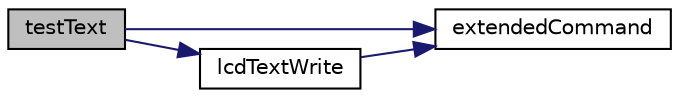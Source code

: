 digraph "testText"
{
  edge [fontname="Helvetica",fontsize="10",labelfontname="Helvetica",labelfontsize="10"];
  node [fontname="Helvetica",fontsize="10",shape=record];
  rankdir="LR";
  Node1 [label="testText",height=0.2,width=0.4,color="black", fillcolor="grey75", style="filled", fontcolor="black"];
  Node1 -> Node2 [color="midnightblue",fontsize="10",style="solid",fontname="Helvetica"];
  Node2 [label="extendedCommand",height=0.2,width=0.4,color="black", fillcolor="white", style="filled",URL="$_serial_l_c_d_module_8c.html#a5ec24d8f856d89706706c77fa1d0f043"];
  Node1 -> Node3 [color="midnightblue",fontsize="10",style="solid",fontname="Helvetica"];
  Node3 [label="lcdTextWrite",height=0.2,width=0.4,color="black", fillcolor="white", style="filled",URL="$_serial_l_c_d_module_8c.html#a5d714a73044e33a94a92c024ef70ba31"];
  Node3 -> Node2 [color="midnightblue",fontsize="10",style="solid",fontname="Helvetica"];
}
